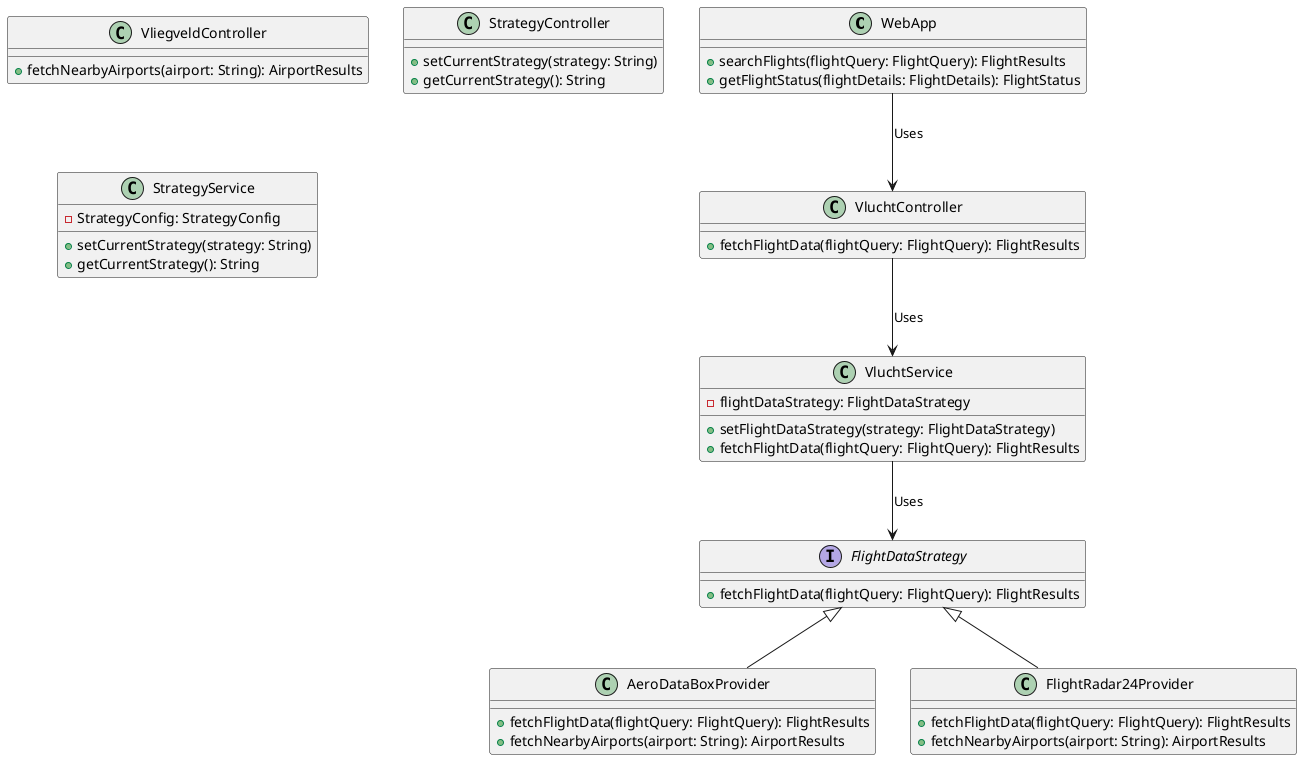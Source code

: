 @startuml
'https://plantuml.com/class-diagram

class WebApp {
    +searchFlights(flightQuery: FlightQuery): FlightResults
    +getFlightStatus(flightDetails: FlightDetails): FlightStatus
}

class VluchtController {
    +fetchFlightData(flightQuery: FlightQuery): FlightResults
}

class VliegveldController {
    +fetchNearbyAirports(airport: String): AirportResults
}

class StrategyController {
    +setCurrentStrategy(strategy: String)
    +getCurrentStrategy(): String
}

class VluchtService {
    -flightDataStrategy: FlightDataStrategy
    +setFlightDataStrategy(strategy: FlightDataStrategy)
    +fetchFlightData(flightQuery: FlightQuery): FlightResults
}

class StrategyService {
    -StrategyConfig: StrategyConfig
    +setCurrentStrategy(strategy: String)
    +getCurrentStrategy(): String
}

interface FlightDataStrategy {
    +fetchFlightData(flightQuery: FlightQuery): FlightResults
}

class AeroDataBoxProvider {
    +fetchFlightData(flightQuery: FlightQuery): FlightResults
    +fetchNearbyAirports(airport: String): AirportResults
}

class FlightRadar24Provider {
    +fetchFlightData(flightQuery: FlightQuery): FlightResults
    +fetchNearbyAirports(airport: String): AirportResults
}

' Relationships
WebApp --> VluchtController : "Uses"
VluchtController --> VluchtService : "Uses"
VluchtService --> FlightDataStrategy : "Uses"

FlightDataStrategy <|-- AeroDataBoxProvider
FlightDataStrategy <|-- FlightRadar24Provider

@enduml
